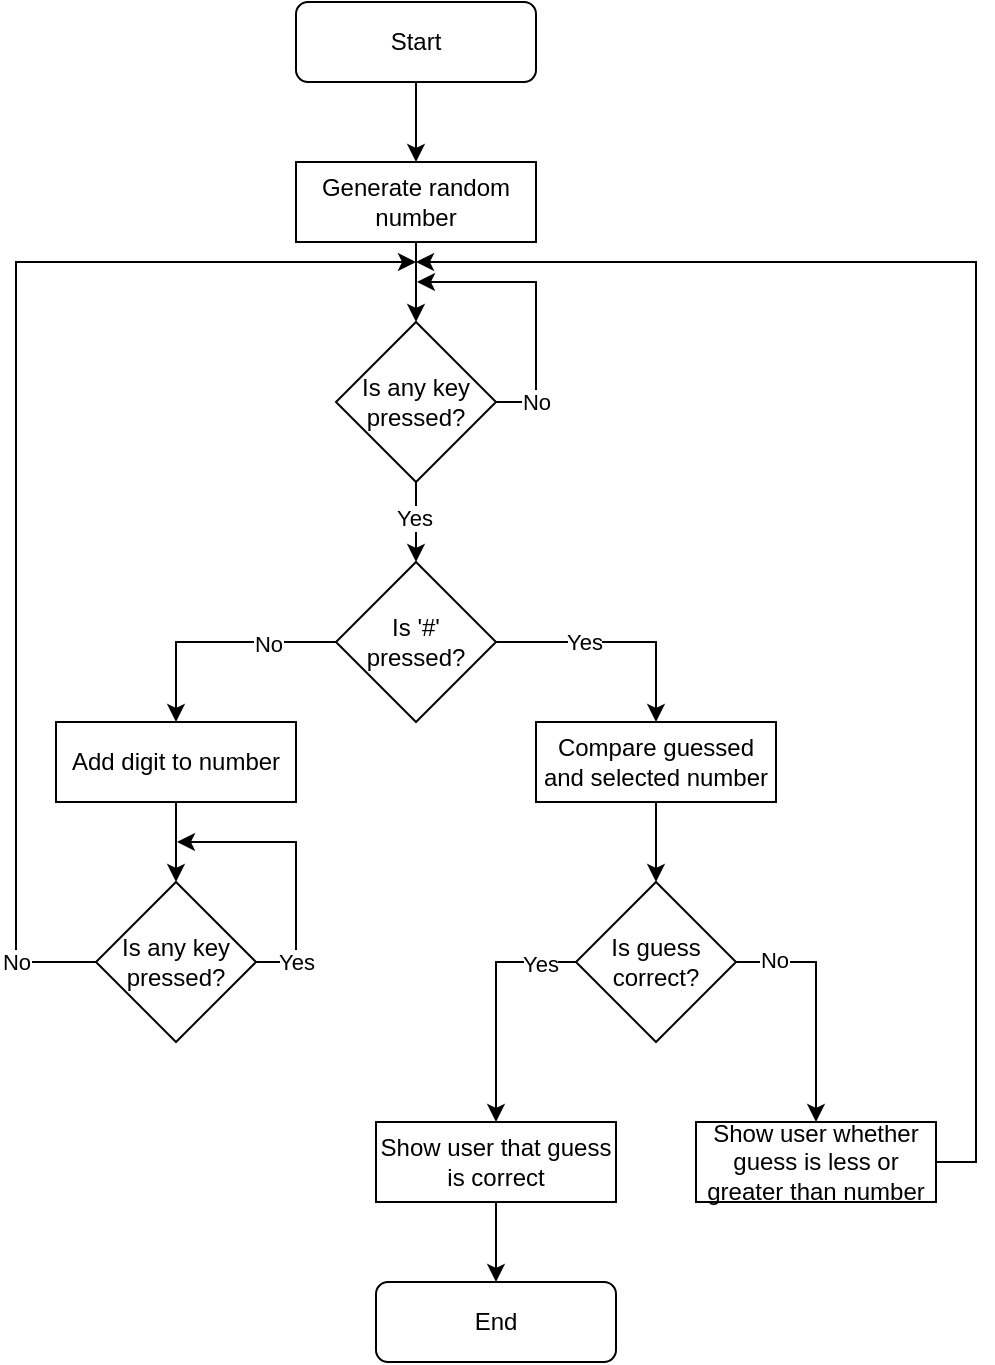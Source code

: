 <mxfile version="24.4.13" type="device">
  <diagram name="Seite-1" id="Yz9mofs43lwaS967o4aW">
    <mxGraphModel dx="1990" dy="1083" grid="1" gridSize="10" guides="1" tooltips="1" connect="1" arrows="1" fold="1" page="1" pageScale="1" pageWidth="827" pageHeight="1169" math="0" shadow="0">
      <root>
        <mxCell id="0" />
        <mxCell id="1" parent="0" />
        <mxCell id="hCYrEtRDVHj6krVtfZrF-3" style="edgeStyle=orthogonalEdgeStyle;rounded=0;orthogonalLoop=1;jettySize=auto;html=1;exitX=0.5;exitY=1;exitDx=0;exitDy=0;entryX=0.5;entryY=0;entryDx=0;entryDy=0;" edge="1" parent="1" source="hCYrEtRDVHj6krVtfZrF-1" target="hCYrEtRDVHj6krVtfZrF-2">
          <mxGeometry relative="1" as="geometry" />
        </mxCell>
        <mxCell id="hCYrEtRDVHj6krVtfZrF-1" value="Start" style="rounded=1;whiteSpace=wrap;html=1;" vertex="1" parent="1">
          <mxGeometry x="320" y="40" width="120" height="40" as="geometry" />
        </mxCell>
        <mxCell id="hCYrEtRDVHj6krVtfZrF-23" style="edgeStyle=orthogonalEdgeStyle;rounded=0;orthogonalLoop=1;jettySize=auto;html=1;exitX=0.5;exitY=1;exitDx=0;exitDy=0;entryX=0.5;entryY=0;entryDx=0;entryDy=0;" edge="1" parent="1" source="hCYrEtRDVHj6krVtfZrF-2" target="hCYrEtRDVHj6krVtfZrF-22">
          <mxGeometry relative="1" as="geometry" />
        </mxCell>
        <mxCell id="hCYrEtRDVHj6krVtfZrF-2" value="Generate random number" style="rounded=0;whiteSpace=wrap;html=1;" vertex="1" parent="1">
          <mxGeometry x="320" y="120" width="120" height="40" as="geometry" />
        </mxCell>
        <mxCell id="hCYrEtRDVHj6krVtfZrF-24" style="edgeStyle=orthogonalEdgeStyle;rounded=0;orthogonalLoop=1;jettySize=auto;html=1;exitX=1;exitY=0.5;exitDx=0;exitDy=0;" edge="1" parent="1" source="hCYrEtRDVHj6krVtfZrF-22">
          <mxGeometry relative="1" as="geometry">
            <mxPoint x="380" y="180" as="targetPoint" />
          </mxGeometry>
        </mxCell>
        <mxCell id="hCYrEtRDVHj6krVtfZrF-25" value="No" style="edgeLabel;html=1;align=center;verticalAlign=middle;resizable=0;points=[];" vertex="1" connectable="0" parent="hCYrEtRDVHj6krVtfZrF-24">
          <mxGeometry x="-0.711" relative="1" as="geometry">
            <mxPoint as="offset" />
          </mxGeometry>
        </mxCell>
        <mxCell id="hCYrEtRDVHj6krVtfZrF-30" style="edgeStyle=orthogonalEdgeStyle;rounded=0;orthogonalLoop=1;jettySize=auto;html=1;exitX=0.5;exitY=1;exitDx=0;exitDy=0;entryX=0.5;entryY=0;entryDx=0;entryDy=0;" edge="1" parent="1" source="hCYrEtRDVHj6krVtfZrF-22" target="hCYrEtRDVHj6krVtfZrF-26">
          <mxGeometry relative="1" as="geometry" />
        </mxCell>
        <mxCell id="hCYrEtRDVHj6krVtfZrF-31" value="Yes" style="edgeLabel;html=1;align=center;verticalAlign=middle;resizable=0;points=[];" vertex="1" connectable="0" parent="hCYrEtRDVHj6krVtfZrF-30">
          <mxGeometry x="-0.107" y="-1" relative="1" as="geometry">
            <mxPoint as="offset" />
          </mxGeometry>
        </mxCell>
        <mxCell id="hCYrEtRDVHj6krVtfZrF-22" value="Is any key&lt;div&gt;pressed?&lt;/div&gt;" style="rhombus;whiteSpace=wrap;html=1;" vertex="1" parent="1">
          <mxGeometry x="340" y="200" width="80" height="80" as="geometry" />
        </mxCell>
        <mxCell id="hCYrEtRDVHj6krVtfZrF-33" style="edgeStyle=orthogonalEdgeStyle;rounded=0;orthogonalLoop=1;jettySize=auto;html=1;exitX=1;exitY=0.5;exitDx=0;exitDy=0;entryX=0.5;entryY=0;entryDx=0;entryDy=0;" edge="1" parent="1" source="hCYrEtRDVHj6krVtfZrF-26" target="hCYrEtRDVHj6krVtfZrF-32">
          <mxGeometry relative="1" as="geometry" />
        </mxCell>
        <mxCell id="hCYrEtRDVHj6krVtfZrF-48" value="Yes" style="edgeLabel;html=1;align=center;verticalAlign=middle;resizable=0;points=[];" vertex="1" connectable="0" parent="hCYrEtRDVHj6krVtfZrF-33">
          <mxGeometry x="-0.277" relative="1" as="geometry">
            <mxPoint as="offset" />
          </mxGeometry>
        </mxCell>
        <mxCell id="hCYrEtRDVHj6krVtfZrF-46" style="edgeStyle=orthogonalEdgeStyle;rounded=0;orthogonalLoop=1;jettySize=auto;html=1;exitX=0;exitY=0.5;exitDx=0;exitDy=0;entryX=0.5;entryY=0;entryDx=0;entryDy=0;" edge="1" parent="1" source="hCYrEtRDVHj6krVtfZrF-26" target="hCYrEtRDVHj6krVtfZrF-45">
          <mxGeometry relative="1" as="geometry" />
        </mxCell>
        <mxCell id="hCYrEtRDVHj6krVtfZrF-47" value="No" style="edgeLabel;html=1;align=center;verticalAlign=middle;resizable=0;points=[];" vertex="1" connectable="0" parent="hCYrEtRDVHj6krVtfZrF-46">
          <mxGeometry x="-0.437" y="1" relative="1" as="geometry">
            <mxPoint as="offset" />
          </mxGeometry>
        </mxCell>
        <mxCell id="hCYrEtRDVHj6krVtfZrF-26" value="Is &#39;#&#39;&lt;br&gt;pressed?" style="rhombus;whiteSpace=wrap;html=1;" vertex="1" parent="1">
          <mxGeometry x="340" y="320" width="80" height="80" as="geometry" />
        </mxCell>
        <mxCell id="hCYrEtRDVHj6krVtfZrF-35" style="edgeStyle=orthogonalEdgeStyle;rounded=0;orthogonalLoop=1;jettySize=auto;html=1;exitX=0.5;exitY=1;exitDx=0;exitDy=0;entryX=0.5;entryY=0;entryDx=0;entryDy=0;" edge="1" parent="1" source="hCYrEtRDVHj6krVtfZrF-32" target="hCYrEtRDVHj6krVtfZrF-34">
          <mxGeometry relative="1" as="geometry" />
        </mxCell>
        <mxCell id="hCYrEtRDVHj6krVtfZrF-32" value="Compare guessed and selected number" style="rounded=0;whiteSpace=wrap;html=1;" vertex="1" parent="1">
          <mxGeometry x="440" y="400" width="120" height="40" as="geometry" />
        </mxCell>
        <mxCell id="hCYrEtRDVHj6krVtfZrF-37" style="edgeStyle=orthogonalEdgeStyle;rounded=0;orthogonalLoop=1;jettySize=auto;html=1;exitX=0;exitY=0.5;exitDx=0;exitDy=0;entryX=0.5;entryY=0;entryDx=0;entryDy=0;" edge="1" parent="1" source="hCYrEtRDVHj6krVtfZrF-34" target="hCYrEtRDVHj6krVtfZrF-36">
          <mxGeometry relative="1" as="geometry" />
        </mxCell>
        <mxCell id="hCYrEtRDVHj6krVtfZrF-38" value="Yes" style="edgeLabel;html=1;align=center;verticalAlign=middle;resizable=0;points=[];" vertex="1" connectable="0" parent="hCYrEtRDVHj6krVtfZrF-37">
          <mxGeometry x="-0.688" y="1" relative="1" as="geometry">
            <mxPoint as="offset" />
          </mxGeometry>
        </mxCell>
        <mxCell id="hCYrEtRDVHj6krVtfZrF-42" style="edgeStyle=orthogonalEdgeStyle;rounded=0;orthogonalLoop=1;jettySize=auto;html=1;exitX=1;exitY=0.5;exitDx=0;exitDy=0;entryX=0.5;entryY=0;entryDx=0;entryDy=0;" edge="1" parent="1" source="hCYrEtRDVHj6krVtfZrF-34" target="hCYrEtRDVHj6krVtfZrF-41">
          <mxGeometry relative="1" as="geometry" />
        </mxCell>
        <mxCell id="hCYrEtRDVHj6krVtfZrF-43" value="No" style="edgeLabel;html=1;align=center;verticalAlign=middle;resizable=0;points=[];" vertex="1" connectable="0" parent="hCYrEtRDVHj6krVtfZrF-42">
          <mxGeometry x="-0.685" y="1" relative="1" as="geometry">
            <mxPoint as="offset" />
          </mxGeometry>
        </mxCell>
        <mxCell id="hCYrEtRDVHj6krVtfZrF-34" value="Is guess&lt;br&gt;correct?" style="rhombus;whiteSpace=wrap;html=1;" vertex="1" parent="1">
          <mxGeometry x="460" y="480" width="80" height="80" as="geometry" />
        </mxCell>
        <mxCell id="hCYrEtRDVHj6krVtfZrF-57" style="edgeStyle=orthogonalEdgeStyle;rounded=0;orthogonalLoop=1;jettySize=auto;html=1;exitX=0.5;exitY=1;exitDx=0;exitDy=0;entryX=0.5;entryY=0;entryDx=0;entryDy=0;" edge="1" parent="1" source="hCYrEtRDVHj6krVtfZrF-36" target="hCYrEtRDVHj6krVtfZrF-56">
          <mxGeometry relative="1" as="geometry" />
        </mxCell>
        <mxCell id="hCYrEtRDVHj6krVtfZrF-36" value="Show user that guess is correct" style="rounded=0;whiteSpace=wrap;html=1;" vertex="1" parent="1">
          <mxGeometry x="360" y="600" width="120" height="40" as="geometry" />
        </mxCell>
        <mxCell id="hCYrEtRDVHj6krVtfZrF-44" style="edgeStyle=orthogonalEdgeStyle;rounded=0;orthogonalLoop=1;jettySize=auto;html=1;exitX=1;exitY=0.5;exitDx=0;exitDy=0;" edge="1" parent="1" source="hCYrEtRDVHj6krVtfZrF-41">
          <mxGeometry relative="1" as="geometry">
            <mxPoint x="380" y="170" as="targetPoint" />
            <Array as="points">
              <mxPoint x="660" y="620" />
              <mxPoint x="660" y="170" />
            </Array>
          </mxGeometry>
        </mxCell>
        <mxCell id="hCYrEtRDVHj6krVtfZrF-41" value="Show user whether guess is less or greater than number" style="rounded=0;whiteSpace=wrap;html=1;" vertex="1" parent="1">
          <mxGeometry x="520" y="600" width="120" height="40" as="geometry" />
        </mxCell>
        <mxCell id="hCYrEtRDVHj6krVtfZrF-50" style="edgeStyle=orthogonalEdgeStyle;rounded=0;orthogonalLoop=1;jettySize=auto;html=1;exitX=0.5;exitY=1;exitDx=0;exitDy=0;entryX=0.5;entryY=0;entryDx=0;entryDy=0;" edge="1" parent="1" source="hCYrEtRDVHj6krVtfZrF-45" target="hCYrEtRDVHj6krVtfZrF-49">
          <mxGeometry relative="1" as="geometry" />
        </mxCell>
        <mxCell id="hCYrEtRDVHj6krVtfZrF-45" value="Add digit to number" style="rounded=0;whiteSpace=wrap;html=1;" vertex="1" parent="1">
          <mxGeometry x="200" y="400" width="120" height="40" as="geometry" />
        </mxCell>
        <mxCell id="hCYrEtRDVHj6krVtfZrF-51" style="edgeStyle=orthogonalEdgeStyle;rounded=0;orthogonalLoop=1;jettySize=auto;html=1;exitX=1;exitY=0.5;exitDx=0;exitDy=0;" edge="1" parent="1" source="hCYrEtRDVHj6krVtfZrF-49">
          <mxGeometry relative="1" as="geometry">
            <mxPoint x="260" y="460" as="targetPoint" />
          </mxGeometry>
        </mxCell>
        <mxCell id="hCYrEtRDVHj6krVtfZrF-53" value="Yes" style="edgeLabel;html=1;align=center;verticalAlign=middle;resizable=0;points=[];" vertex="1" connectable="0" parent="hCYrEtRDVHj6krVtfZrF-51">
          <mxGeometry x="-0.717" relative="1" as="geometry">
            <mxPoint as="offset" />
          </mxGeometry>
        </mxCell>
        <mxCell id="hCYrEtRDVHj6krVtfZrF-54" style="edgeStyle=orthogonalEdgeStyle;rounded=0;orthogonalLoop=1;jettySize=auto;html=1;exitX=0;exitY=0.5;exitDx=0;exitDy=0;" edge="1" parent="1" source="hCYrEtRDVHj6krVtfZrF-49">
          <mxGeometry relative="1" as="geometry">
            <mxPoint x="380" y="170" as="targetPoint" />
            <Array as="points">
              <mxPoint x="180" y="520" />
              <mxPoint x="180" y="170" />
            </Array>
          </mxGeometry>
        </mxCell>
        <mxCell id="hCYrEtRDVHj6krVtfZrF-55" value="No" style="edgeLabel;html=1;align=center;verticalAlign=middle;resizable=0;points=[];" vertex="1" connectable="0" parent="hCYrEtRDVHj6krVtfZrF-54">
          <mxGeometry x="-0.864" relative="1" as="geometry">
            <mxPoint as="offset" />
          </mxGeometry>
        </mxCell>
        <mxCell id="hCYrEtRDVHj6krVtfZrF-49" value="Is any key&lt;div&gt;pressed?&lt;/div&gt;" style="rhombus;whiteSpace=wrap;html=1;" vertex="1" parent="1">
          <mxGeometry x="220" y="480" width="80" height="80" as="geometry" />
        </mxCell>
        <mxCell id="hCYrEtRDVHj6krVtfZrF-56" value="End" style="rounded=1;whiteSpace=wrap;html=1;" vertex="1" parent="1">
          <mxGeometry x="360" y="680" width="120" height="40" as="geometry" />
        </mxCell>
      </root>
    </mxGraphModel>
  </diagram>
</mxfile>
